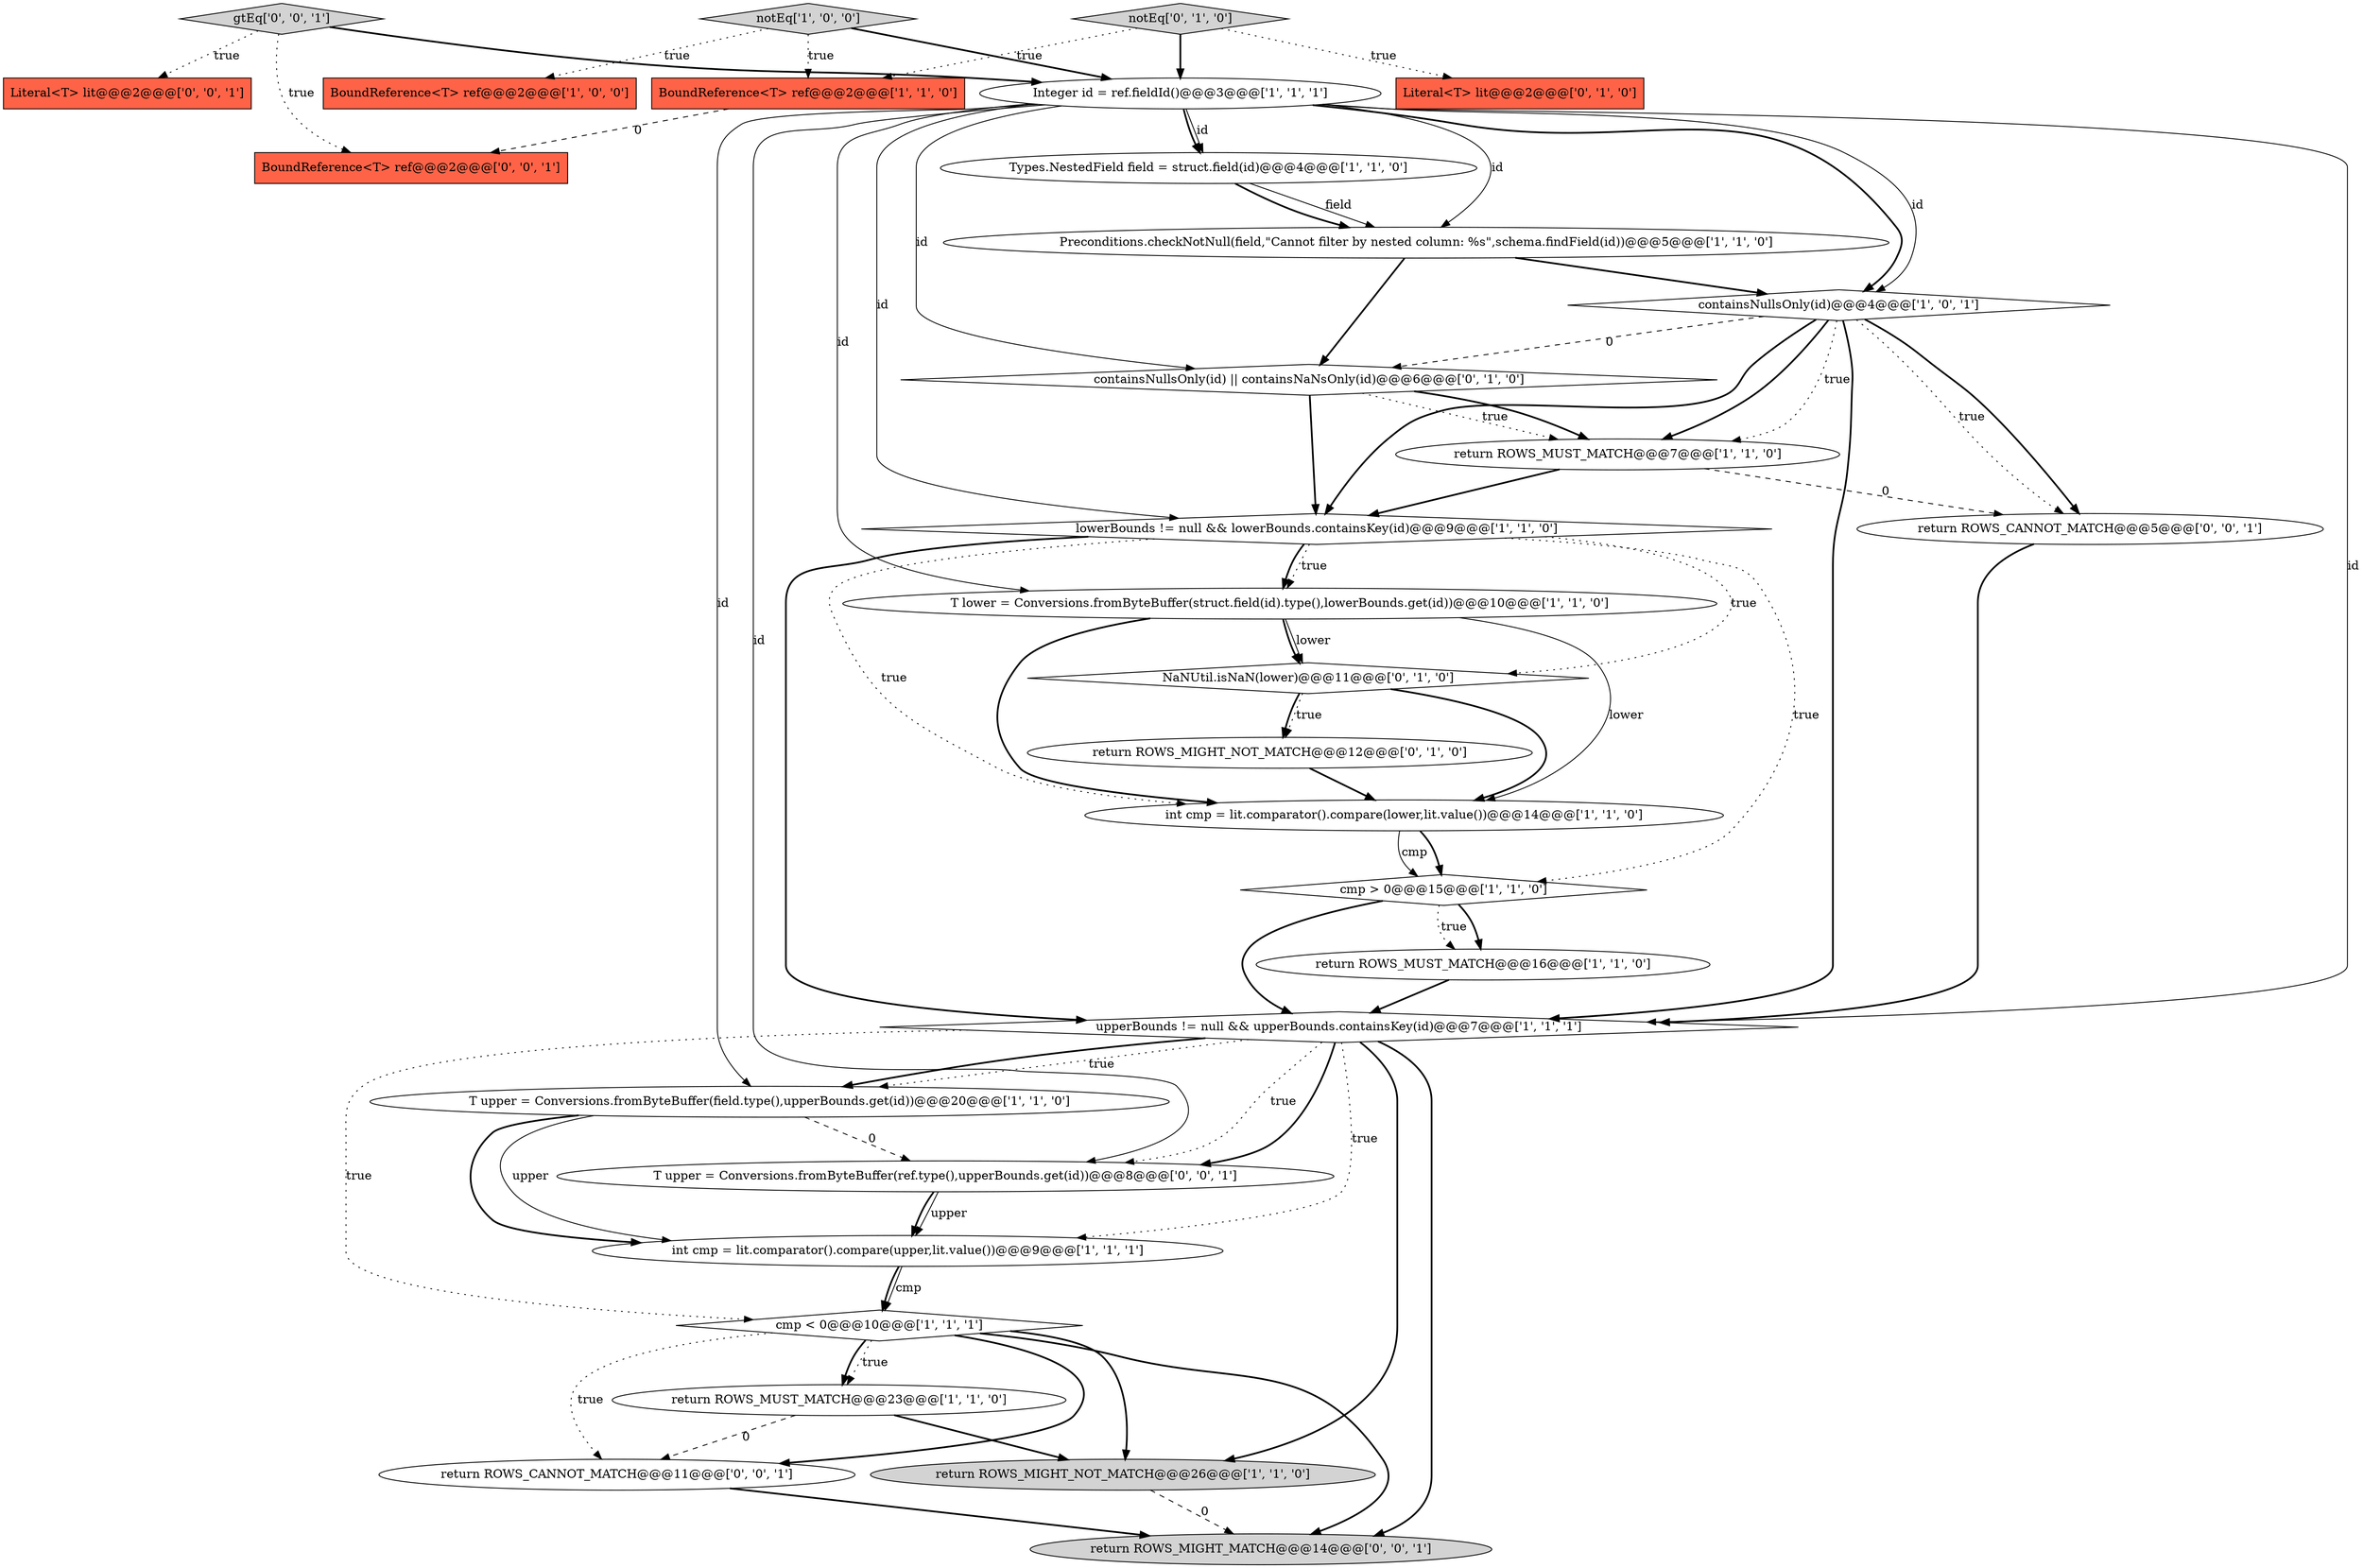 digraph {
10 [style = filled, label = "lowerBounds != null && lowerBounds.containsKey(id)@@@9@@@['1', '1', '0']", fillcolor = white, shape = diamond image = "AAA0AAABBB1BBB"];
3 [style = filled, label = "int cmp = lit.comparator().compare(lower,lit.value())@@@14@@@['1', '1', '0']", fillcolor = white, shape = ellipse image = "AAA0AAABBB1BBB"];
18 [style = filled, label = "upperBounds != null && upperBounds.containsKey(id)@@@7@@@['1', '1', '1']", fillcolor = white, shape = diamond image = "AAA0AAABBB1BBB"];
2 [style = filled, label = "Types.NestedField field = struct.field(id)@@@4@@@['1', '1', '0']", fillcolor = white, shape = ellipse image = "AAA0AAABBB1BBB"];
26 [style = filled, label = "T upper = Conversions.fromByteBuffer(ref.type(),upperBounds.get(id))@@@8@@@['0', '0', '1']", fillcolor = white, shape = ellipse image = "AAA0AAABBB3BBB"];
27 [style = filled, label = "return ROWS_CANNOT_MATCH@@@11@@@['0', '0', '1']", fillcolor = white, shape = ellipse image = "AAA0AAABBB3BBB"];
24 [style = filled, label = "gtEq['0', '0', '1']", fillcolor = lightgray, shape = diamond image = "AAA0AAABBB3BBB"];
17 [style = filled, label = "return ROWS_MIGHT_NOT_MATCH@@@26@@@['1', '1', '0']", fillcolor = lightgray, shape = ellipse image = "AAA0AAABBB1BBB"];
29 [style = filled, label = "return ROWS_MIGHT_MATCH@@@14@@@['0', '0', '1']", fillcolor = lightgray, shape = ellipse image = "AAA0AAABBB3BBB"];
16 [style = filled, label = "containsNullsOnly(id)@@@4@@@['1', '0', '1']", fillcolor = white, shape = diamond image = "AAA0AAABBB1BBB"];
14 [style = filled, label = "Integer id = ref.fieldId()@@@3@@@['1', '1', '1']", fillcolor = white, shape = ellipse image = "AAA0AAABBB1BBB"];
5 [style = filled, label = "notEq['1', '0', '0']", fillcolor = lightgray, shape = diamond image = "AAA0AAABBB1BBB"];
6 [style = filled, label = "BoundReference<T> ref@@@2@@@['1', '1', '0']", fillcolor = tomato, shape = box image = "AAA0AAABBB1BBB"];
28 [style = filled, label = "BoundReference<T> ref@@@2@@@['0', '0', '1']", fillcolor = tomato, shape = box image = "AAA0AAABBB3BBB"];
13 [style = filled, label = "return ROWS_MUST_MATCH@@@7@@@['1', '1', '0']", fillcolor = white, shape = ellipse image = "AAA0AAABBB1BBB"];
4 [style = filled, label = "T upper = Conversions.fromByteBuffer(field.type(),upperBounds.get(id))@@@20@@@['1', '1', '0']", fillcolor = white, shape = ellipse image = "AAA0AAABBB1BBB"];
8 [style = filled, label = "cmp > 0@@@15@@@['1', '1', '0']", fillcolor = white, shape = diamond image = "AAA0AAABBB1BBB"];
11 [style = filled, label = "int cmp = lit.comparator().compare(upper,lit.value())@@@9@@@['1', '1', '1']", fillcolor = white, shape = ellipse image = "AAA0AAABBB1BBB"];
12 [style = filled, label = "return ROWS_MUST_MATCH@@@23@@@['1', '1', '0']", fillcolor = white, shape = ellipse image = "AAA0AAABBB1BBB"];
15 [style = filled, label = "Preconditions.checkNotNull(field,\"Cannot filter by nested column: %s\",schema.findField(id))@@@5@@@['1', '1', '0']", fillcolor = white, shape = ellipse image = "AAA0AAABBB1BBB"];
22 [style = filled, label = "Literal<T> lit@@@2@@@['0', '1', '0']", fillcolor = tomato, shape = box image = "AAA0AAABBB2BBB"];
25 [style = filled, label = "Literal<T> lit@@@2@@@['0', '0', '1']", fillcolor = tomato, shape = box image = "AAA0AAABBB3BBB"];
20 [style = filled, label = "return ROWS_MIGHT_NOT_MATCH@@@12@@@['0', '1', '0']", fillcolor = white, shape = ellipse image = "AAA1AAABBB2BBB"];
7 [style = filled, label = "cmp < 0@@@10@@@['1', '1', '1']", fillcolor = white, shape = diamond image = "AAA0AAABBB1BBB"];
30 [style = filled, label = "return ROWS_CANNOT_MATCH@@@5@@@['0', '0', '1']", fillcolor = white, shape = ellipse image = "AAA0AAABBB3BBB"];
19 [style = filled, label = "notEq['0', '1', '0']", fillcolor = lightgray, shape = diamond image = "AAA0AAABBB2BBB"];
23 [style = filled, label = "NaNUtil.isNaN(lower)@@@11@@@['0', '1', '0']", fillcolor = white, shape = diamond image = "AAA1AAABBB2BBB"];
9 [style = filled, label = "return ROWS_MUST_MATCH@@@16@@@['1', '1', '0']", fillcolor = white, shape = ellipse image = "AAA0AAABBB1BBB"];
0 [style = filled, label = "BoundReference<T> ref@@@2@@@['1', '0', '0']", fillcolor = tomato, shape = box image = "AAA0AAABBB1BBB"];
21 [style = filled, label = "containsNullsOnly(id) || containsNaNsOnly(id)@@@6@@@['0', '1', '0']", fillcolor = white, shape = diamond image = "AAA1AAABBB2BBB"];
1 [style = filled, label = "T lower = Conversions.fromByteBuffer(struct.field(id).type(),lowerBounds.get(id))@@@10@@@['1', '1', '0']", fillcolor = white, shape = ellipse image = "AAA0AAABBB1BBB"];
9->18 [style = bold, label=""];
1->3 [style = solid, label="lower"];
1->23 [style = solid, label="lower"];
23->3 [style = bold, label=""];
5->14 [style = bold, label=""];
5->0 [style = dotted, label="true"];
24->28 [style = dotted, label="true"];
4->26 [style = dashed, label="0"];
20->3 [style = bold, label=""];
8->9 [style = bold, label=""];
10->1 [style = dotted, label="true"];
10->3 [style = dotted, label="true"];
14->26 [style = solid, label="id"];
14->16 [style = bold, label=""];
16->30 [style = dotted, label="true"];
7->27 [style = bold, label=""];
14->15 [style = solid, label="id"];
30->18 [style = bold, label=""];
23->20 [style = dotted, label="true"];
14->4 [style = solid, label="id"];
16->18 [style = bold, label=""];
4->11 [style = bold, label=""];
7->12 [style = dotted, label="true"];
14->16 [style = solid, label="id"];
6->28 [style = dashed, label="0"];
15->21 [style = bold, label=""];
21->13 [style = dotted, label="true"];
16->13 [style = dotted, label="true"];
1->23 [style = bold, label=""];
14->1 [style = solid, label="id"];
16->13 [style = bold, label=""];
14->2 [style = solid, label="id"];
18->26 [style = bold, label=""];
7->27 [style = dotted, label="true"];
16->10 [style = bold, label=""];
21->10 [style = bold, label=""];
12->27 [style = dashed, label="0"];
10->18 [style = bold, label=""];
11->7 [style = bold, label=""];
27->29 [style = bold, label=""];
18->11 [style = dotted, label="true"];
8->18 [style = bold, label=""];
10->1 [style = bold, label=""];
5->6 [style = dotted, label="true"];
1->3 [style = bold, label=""];
12->17 [style = bold, label=""];
7->12 [style = bold, label=""];
18->4 [style = dotted, label="true"];
18->7 [style = dotted, label="true"];
10->8 [style = dotted, label="true"];
26->11 [style = bold, label=""];
23->20 [style = bold, label=""];
19->22 [style = dotted, label="true"];
7->29 [style = bold, label=""];
3->8 [style = bold, label=""];
15->16 [style = bold, label=""];
2->15 [style = solid, label="field"];
11->7 [style = solid, label="cmp"];
14->2 [style = bold, label=""];
7->17 [style = bold, label=""];
18->17 [style = bold, label=""];
10->23 [style = dotted, label="true"];
19->14 [style = bold, label=""];
16->30 [style = bold, label=""];
24->25 [style = dotted, label="true"];
13->10 [style = bold, label=""];
24->14 [style = bold, label=""];
19->6 [style = dotted, label="true"];
4->11 [style = solid, label="upper"];
14->18 [style = solid, label="id"];
26->11 [style = solid, label="upper"];
14->21 [style = solid, label="id"];
18->26 [style = dotted, label="true"];
2->15 [style = bold, label=""];
16->21 [style = dashed, label="0"];
18->29 [style = bold, label=""];
3->8 [style = solid, label="cmp"];
14->10 [style = solid, label="id"];
18->4 [style = bold, label=""];
13->30 [style = dashed, label="0"];
21->13 [style = bold, label=""];
17->29 [style = dashed, label="0"];
8->9 [style = dotted, label="true"];
}
